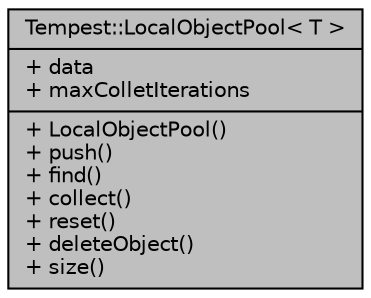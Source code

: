 digraph "Tempest::LocalObjectPool&lt; T &gt;"
{
  edge [fontname="Helvetica",fontsize="10",labelfontname="Helvetica",labelfontsize="10"];
  node [fontname="Helvetica",fontsize="10",shape=record];
  Node1 [label="{Tempest::LocalObjectPool\< T \>\n|+ data\l+ maxColletIterations\l|+ LocalObjectPool()\l+ push()\l+ find()\l+ collect()\l+ reset()\l+ deleteObject()\l+ size()\l}",height=0.2,width=0.4,color="black", fillcolor="grey75", style="filled", fontcolor="black"];
}
